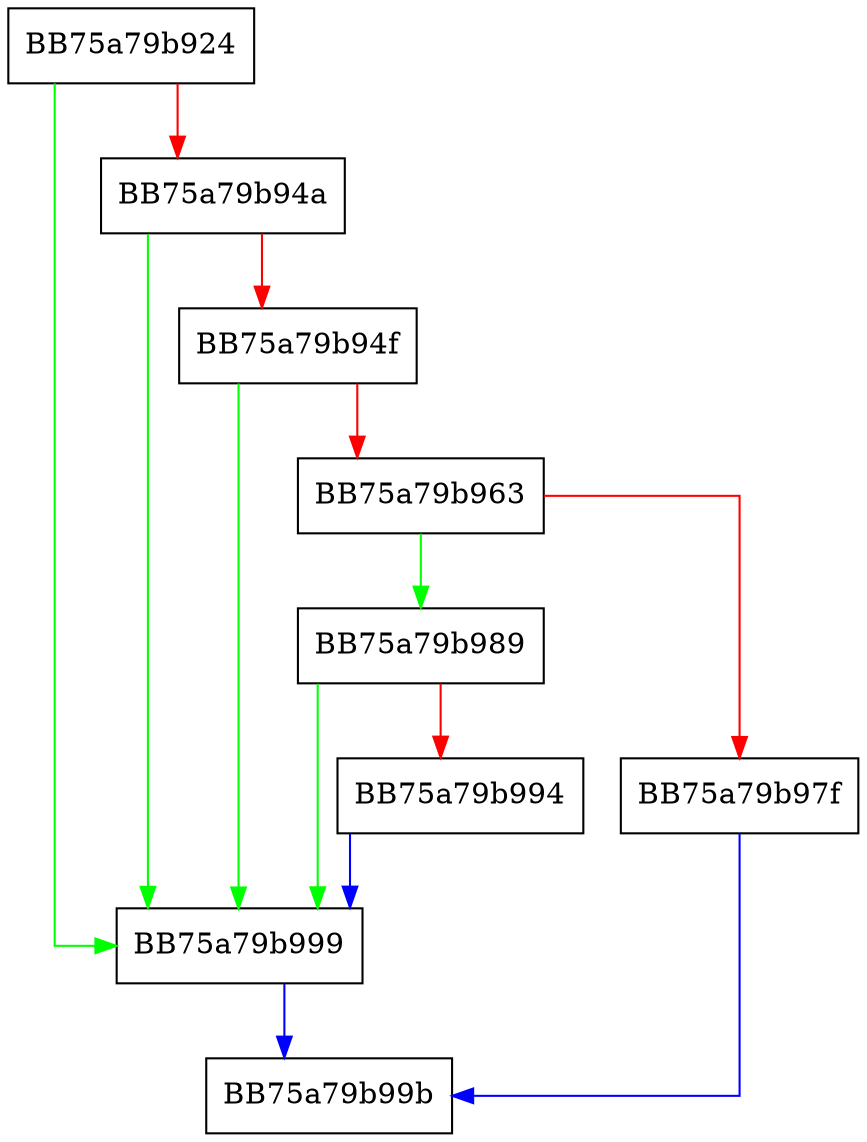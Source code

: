 digraph __acrt_stdio_flush_nolock {
  node [shape="box"];
  graph [splines=ortho];
  BB75a79b924 -> BB75a79b999 [color="green"];
  BB75a79b924 -> BB75a79b94a [color="red"];
  BB75a79b94a -> BB75a79b999 [color="green"];
  BB75a79b94a -> BB75a79b94f [color="red"];
  BB75a79b94f -> BB75a79b999 [color="green"];
  BB75a79b94f -> BB75a79b963 [color="red"];
  BB75a79b963 -> BB75a79b989 [color="green"];
  BB75a79b963 -> BB75a79b97f [color="red"];
  BB75a79b97f -> BB75a79b99b [color="blue"];
  BB75a79b989 -> BB75a79b999 [color="green"];
  BB75a79b989 -> BB75a79b994 [color="red"];
  BB75a79b994 -> BB75a79b999 [color="blue"];
  BB75a79b999 -> BB75a79b99b [color="blue"];
}